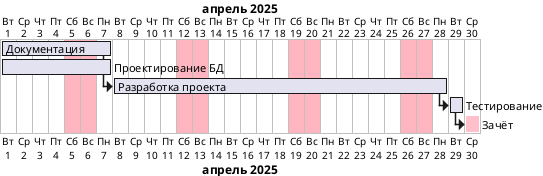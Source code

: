 @startgantt
language ru

project starts the 2025-04-01

[Документация] requires 7 days
[Проектирование БД] requires 7 days
[Разработка проекта] requires 21 days
[Тестирование] requires 1 days
[Зачёт] requires 1 days

[Документация] starts at 2025-03-12
[Проектирование БД] starts at 2025-03-12
[Разработка проекта] starts at [Документация]'s end
[Тестирование] starts at [Разработка проекта]'s end
[Зачёт] starts at [Тестирование]'s end

[Зачёт] is colored in pink

Saturday are colored in LightPink
Sunday are colored in LightPink

@endgantt